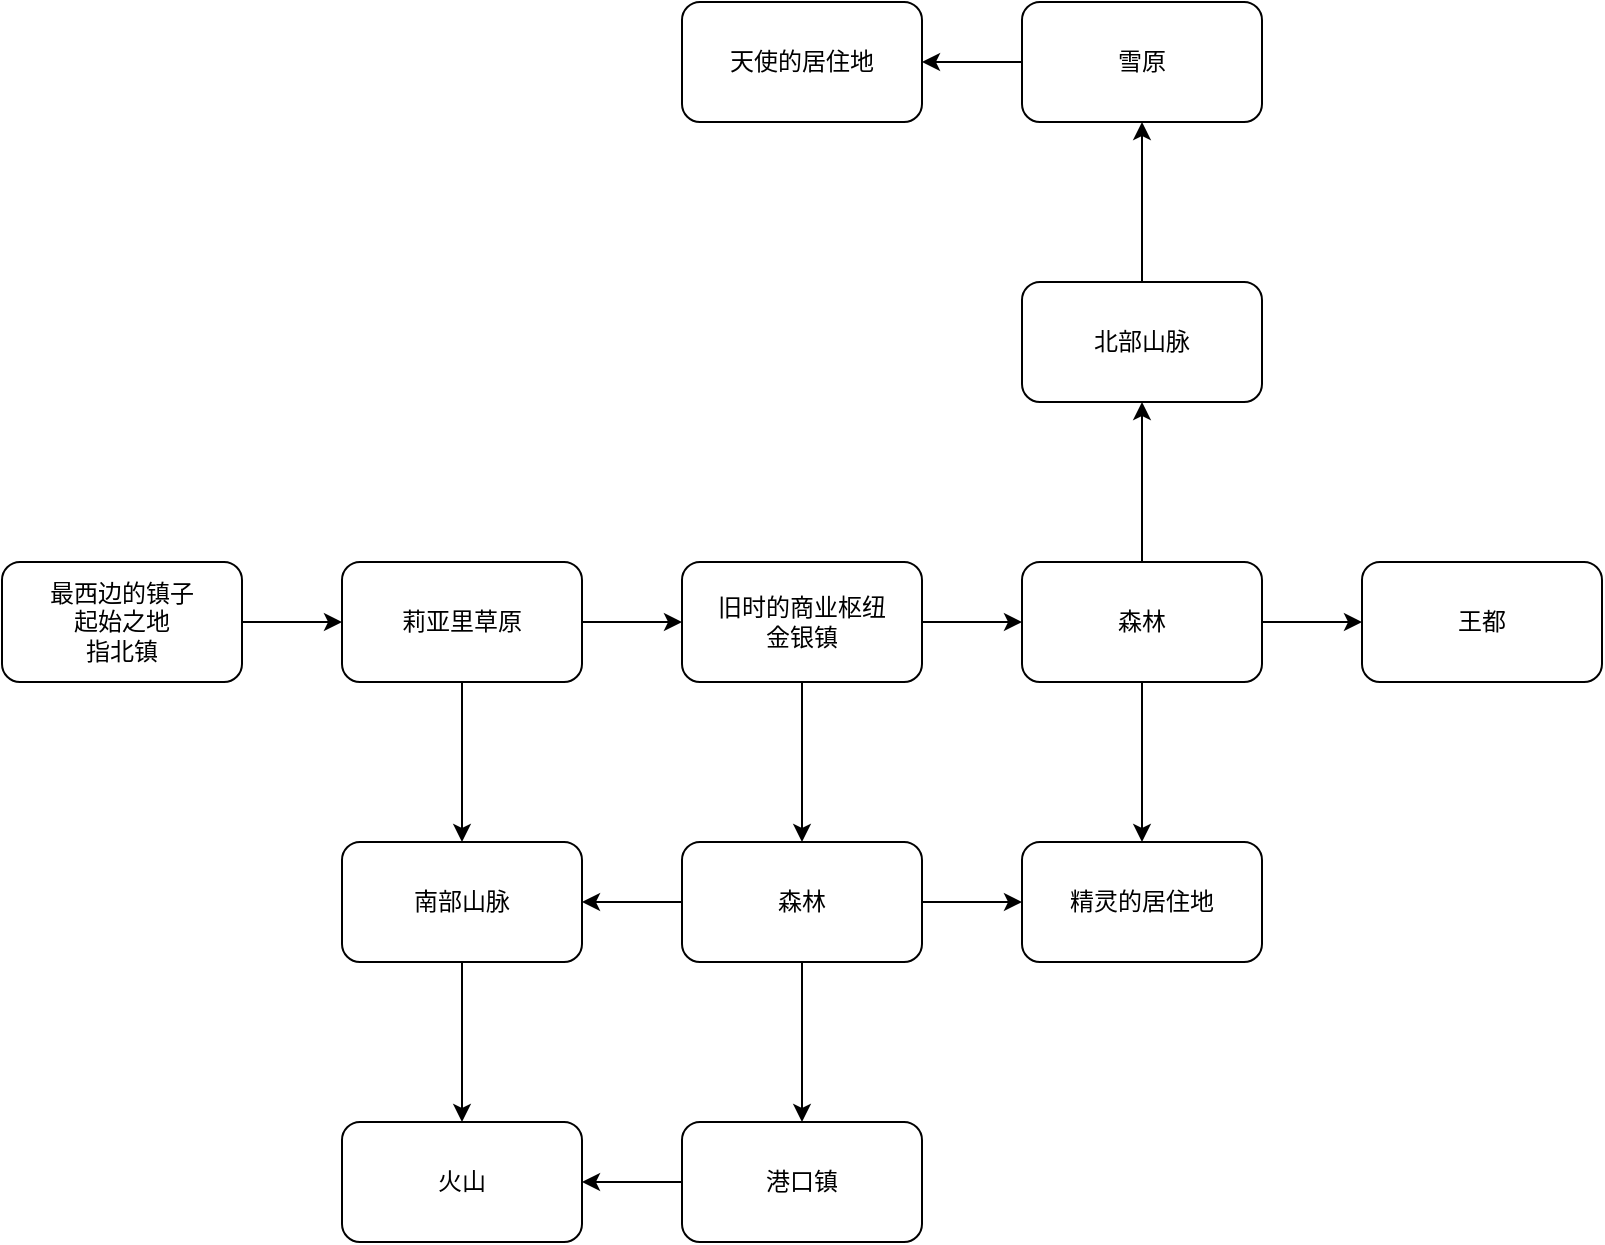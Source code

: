 <mxfile version="18.0.2" type="github"><diagram id="zSNsvjk5VJz6TBJ5g_aI" name="第 1 页"><mxGraphModel dx="1221" dy="1395" grid="1" gridSize="10" guides="1" tooltips="1" connect="1" arrows="1" fold="1" page="1" pageScale="1" pageWidth="1169" pageHeight="827" math="0" shadow="0"><root><mxCell id="0"/><mxCell id="1" parent="0"/><mxCell id="ztaoW0IUuX2SrYZ-my2Z-6" value="" style="edgeStyle=orthogonalEdgeStyle;rounded=0;orthogonalLoop=1;jettySize=auto;html=1;" edge="1" parent="1" source="ztaoW0IUuX2SrYZ-my2Z-3" target="ztaoW0IUuX2SrYZ-my2Z-5"><mxGeometry relative="1" as="geometry"/></mxCell><mxCell id="ztaoW0IUuX2SrYZ-my2Z-14" value="" style="edgeStyle=orthogonalEdgeStyle;rounded=0;orthogonalLoop=1;jettySize=auto;html=1;" edge="1" parent="1" source="ztaoW0IUuX2SrYZ-my2Z-3" target="ztaoW0IUuX2SrYZ-my2Z-13"><mxGeometry relative="1" as="geometry"/></mxCell><mxCell id="ztaoW0IUuX2SrYZ-my2Z-3" value="莉亚里草原" style="rounded=1;whiteSpace=wrap;html=1;" vertex="1" parent="1"><mxGeometry x="330" y="250" width="120" height="60" as="geometry"/></mxCell><mxCell id="ztaoW0IUuX2SrYZ-my2Z-7" style="edgeStyle=orthogonalEdgeStyle;rounded=0;orthogonalLoop=1;jettySize=auto;html=1;exitX=1;exitY=0.5;exitDx=0;exitDy=0;entryX=0;entryY=0.5;entryDx=0;entryDy=0;" edge="1" parent="1" source="ztaoW0IUuX2SrYZ-my2Z-4" target="ztaoW0IUuX2SrYZ-my2Z-3"><mxGeometry relative="1" as="geometry"/></mxCell><mxCell id="ztaoW0IUuX2SrYZ-my2Z-4" value="&lt;span style=&quot;&quot;&gt;最西边的镇子&lt;/span&gt;&lt;br style=&quot;&quot;&gt;&lt;span style=&quot;&quot;&gt;起始之地&lt;/span&gt;&lt;br style=&quot;&quot;&gt;&lt;span style=&quot;&quot;&gt;指北镇&lt;/span&gt;" style="rounded=1;whiteSpace=wrap;html=1;" vertex="1" parent="1"><mxGeometry x="160" y="250" width="120" height="60" as="geometry"/></mxCell><mxCell id="ztaoW0IUuX2SrYZ-my2Z-10" value="" style="edgeStyle=orthogonalEdgeStyle;rounded=0;orthogonalLoop=1;jettySize=auto;html=1;" edge="1" parent="1" source="ztaoW0IUuX2SrYZ-my2Z-5" target="ztaoW0IUuX2SrYZ-my2Z-9"><mxGeometry relative="1" as="geometry"/></mxCell><mxCell id="ztaoW0IUuX2SrYZ-my2Z-16" value="" style="edgeStyle=orthogonalEdgeStyle;rounded=0;orthogonalLoop=1;jettySize=auto;html=1;" edge="1" parent="1" source="ztaoW0IUuX2SrYZ-my2Z-5" target="ztaoW0IUuX2SrYZ-my2Z-15"><mxGeometry relative="1" as="geometry"/></mxCell><mxCell id="ztaoW0IUuX2SrYZ-my2Z-5" value="旧时的商业枢纽&lt;br&gt;金银镇" style="whiteSpace=wrap;html=1;rounded=1;" vertex="1" parent="1"><mxGeometry x="500" y="250" width="120" height="60" as="geometry"/></mxCell><mxCell id="ztaoW0IUuX2SrYZ-my2Z-12" value="" style="edgeStyle=orthogonalEdgeStyle;rounded=0;orthogonalLoop=1;jettySize=auto;html=1;" edge="1" parent="1" source="ztaoW0IUuX2SrYZ-my2Z-9" target="ztaoW0IUuX2SrYZ-my2Z-11"><mxGeometry relative="1" as="geometry"/></mxCell><mxCell id="ztaoW0IUuX2SrYZ-my2Z-18" value="" style="edgeStyle=orthogonalEdgeStyle;rounded=0;orthogonalLoop=1;jettySize=auto;html=1;" edge="1" parent="1" source="ztaoW0IUuX2SrYZ-my2Z-9" target="ztaoW0IUuX2SrYZ-my2Z-17"><mxGeometry relative="1" as="geometry"/></mxCell><mxCell id="ztaoW0IUuX2SrYZ-my2Z-30" value="" style="edgeStyle=orthogonalEdgeStyle;rounded=0;orthogonalLoop=1;jettySize=auto;html=1;" edge="1" parent="1" source="ztaoW0IUuX2SrYZ-my2Z-9" target="ztaoW0IUuX2SrYZ-my2Z-29"><mxGeometry relative="1" as="geometry"/></mxCell><mxCell id="ztaoW0IUuX2SrYZ-my2Z-9" value="森林" style="whiteSpace=wrap;html=1;rounded=1;" vertex="1" parent="1"><mxGeometry x="670" y="250" width="120" height="60" as="geometry"/></mxCell><mxCell id="ztaoW0IUuX2SrYZ-my2Z-11" value="王都" style="whiteSpace=wrap;html=1;rounded=1;" vertex="1" parent="1"><mxGeometry x="840" y="250" width="120" height="60" as="geometry"/></mxCell><mxCell id="ztaoW0IUuX2SrYZ-my2Z-22" value="" style="edgeStyle=orthogonalEdgeStyle;rounded=0;orthogonalLoop=1;jettySize=auto;html=1;" edge="1" parent="1" source="ztaoW0IUuX2SrYZ-my2Z-13" target="ztaoW0IUuX2SrYZ-my2Z-21"><mxGeometry relative="1" as="geometry"/></mxCell><mxCell id="ztaoW0IUuX2SrYZ-my2Z-13" value="南部山脉" style="whiteSpace=wrap;html=1;rounded=1;" vertex="1" parent="1"><mxGeometry x="330" y="390" width="120" height="60" as="geometry"/></mxCell><mxCell id="ztaoW0IUuX2SrYZ-my2Z-20" value="" style="edgeStyle=orthogonalEdgeStyle;rounded=0;orthogonalLoop=1;jettySize=auto;html=1;" edge="1" parent="1" source="ztaoW0IUuX2SrYZ-my2Z-15" target="ztaoW0IUuX2SrYZ-my2Z-19"><mxGeometry relative="1" as="geometry"/></mxCell><mxCell id="ztaoW0IUuX2SrYZ-my2Z-23" value="" style="edgeStyle=orthogonalEdgeStyle;rounded=0;orthogonalLoop=1;jettySize=auto;html=1;" edge="1" parent="1" source="ztaoW0IUuX2SrYZ-my2Z-15" target="ztaoW0IUuX2SrYZ-my2Z-13"><mxGeometry relative="1" as="geometry"/></mxCell><mxCell id="ztaoW0IUuX2SrYZ-my2Z-31" value="" style="edgeStyle=orthogonalEdgeStyle;rounded=0;orthogonalLoop=1;jettySize=auto;html=1;" edge="1" parent="1" source="ztaoW0IUuX2SrYZ-my2Z-15" target="ztaoW0IUuX2SrYZ-my2Z-29"><mxGeometry relative="1" as="geometry"/></mxCell><mxCell id="ztaoW0IUuX2SrYZ-my2Z-15" value="森林" style="whiteSpace=wrap;html=1;rounded=1;" vertex="1" parent="1"><mxGeometry x="500" y="390" width="120" height="60" as="geometry"/></mxCell><mxCell id="ztaoW0IUuX2SrYZ-my2Z-26" value="" style="edgeStyle=orthogonalEdgeStyle;rounded=0;orthogonalLoop=1;jettySize=auto;html=1;" edge="1" parent="1" source="ztaoW0IUuX2SrYZ-my2Z-17" target="ztaoW0IUuX2SrYZ-my2Z-25"><mxGeometry relative="1" as="geometry"/></mxCell><mxCell id="ztaoW0IUuX2SrYZ-my2Z-17" value="北部山脉" style="whiteSpace=wrap;html=1;rounded=1;" vertex="1" parent="1"><mxGeometry x="670" y="110" width="120" height="60" as="geometry"/></mxCell><mxCell id="ztaoW0IUuX2SrYZ-my2Z-24" value="" style="edgeStyle=orthogonalEdgeStyle;rounded=0;orthogonalLoop=1;jettySize=auto;html=1;" edge="1" parent="1" source="ztaoW0IUuX2SrYZ-my2Z-19" target="ztaoW0IUuX2SrYZ-my2Z-21"><mxGeometry relative="1" as="geometry"/></mxCell><mxCell id="ztaoW0IUuX2SrYZ-my2Z-19" value="港口镇" style="whiteSpace=wrap;html=1;rounded=1;" vertex="1" parent="1"><mxGeometry x="500" y="530" width="120" height="60" as="geometry"/></mxCell><mxCell id="ztaoW0IUuX2SrYZ-my2Z-21" value="火山" style="whiteSpace=wrap;html=1;rounded=1;" vertex="1" parent="1"><mxGeometry x="330" y="530" width="120" height="60" as="geometry"/></mxCell><mxCell id="ztaoW0IUuX2SrYZ-my2Z-28" value="" style="edgeStyle=orthogonalEdgeStyle;rounded=0;orthogonalLoop=1;jettySize=auto;html=1;" edge="1" parent="1" source="ztaoW0IUuX2SrYZ-my2Z-25" target="ztaoW0IUuX2SrYZ-my2Z-27"><mxGeometry relative="1" as="geometry"/></mxCell><mxCell id="ztaoW0IUuX2SrYZ-my2Z-25" value="雪原" style="whiteSpace=wrap;html=1;rounded=1;" vertex="1" parent="1"><mxGeometry x="670" y="-30" width="120" height="60" as="geometry"/></mxCell><mxCell id="ztaoW0IUuX2SrYZ-my2Z-27" value="天使的居住地" style="whiteSpace=wrap;html=1;rounded=1;" vertex="1" parent="1"><mxGeometry x="500" y="-30" width="120" height="60" as="geometry"/></mxCell><mxCell id="ztaoW0IUuX2SrYZ-my2Z-29" value="精灵的居住地" style="whiteSpace=wrap;html=1;rounded=1;" vertex="1" parent="1"><mxGeometry x="670" y="390" width="120" height="60" as="geometry"/></mxCell></root></mxGraphModel></diagram></mxfile>